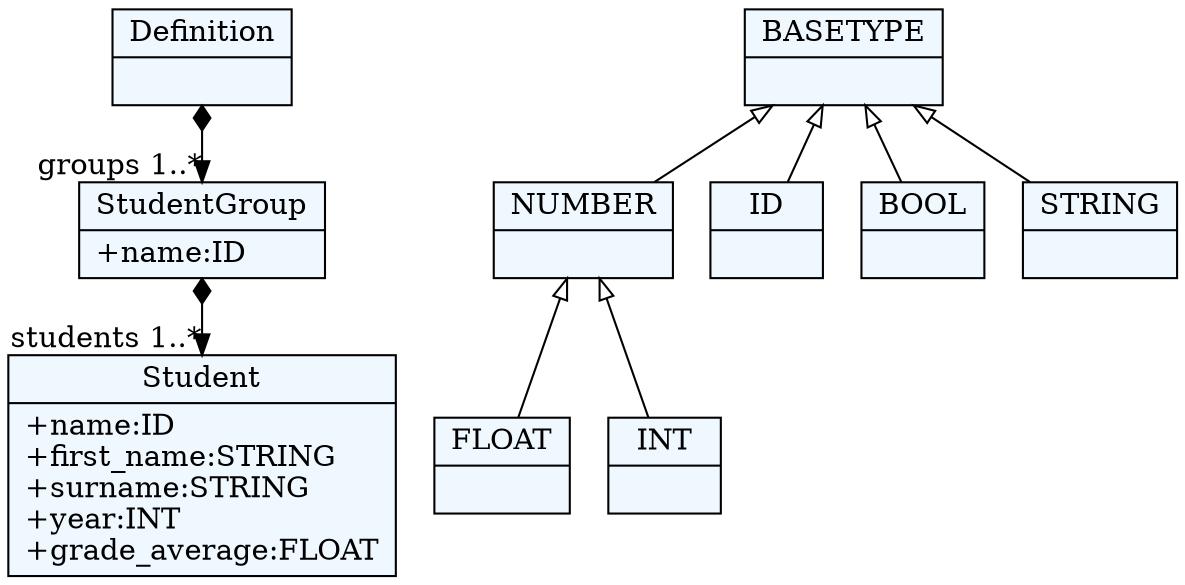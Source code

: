 
    digraph xtext {
    fontname = "Bitstream Vera Sans"
    fontsize = 8
    node[
        shape=record,
        style=filled,
        fillcolor=aliceblue
    ]
    edge[dir=black,arrowtail=empty]


42895640 -> 42896552[arrowtail=diamond, dir=both, headlabel="groups 1..*"]
42895640[ label="{Definition|}"]

42897464[ label="{Student|+name:ID\l+first_name:STRING\l+surname:STRING\l+year:INT\l+grade_average:FLOAT\l}"]

42896552 -> 42897464[arrowtail=diamond, dir=both, headlabel="students 1..*"]
42896552[ label="{StudentGroup|+name:ID\l}"]

42893816[ label="{NUMBER|}"]
42893816 -> 42892904 [dir=back]
42893816 -> 42891992 [dir=back]

42889256[ label="{ID|}"]

42894728[ label="{BASETYPE|}"]
42894728 -> 42893816 [dir=back]
42894728 -> 42891080 [dir=back]
42894728 -> 42889256 [dir=back]
42894728 -> 42890168 [dir=back]

42892904[ label="{FLOAT|}"]

42891992[ label="{INT|}"]

42890168[ label="{STRING|}"]

42891080[ label="{BOOL|}"]


}
